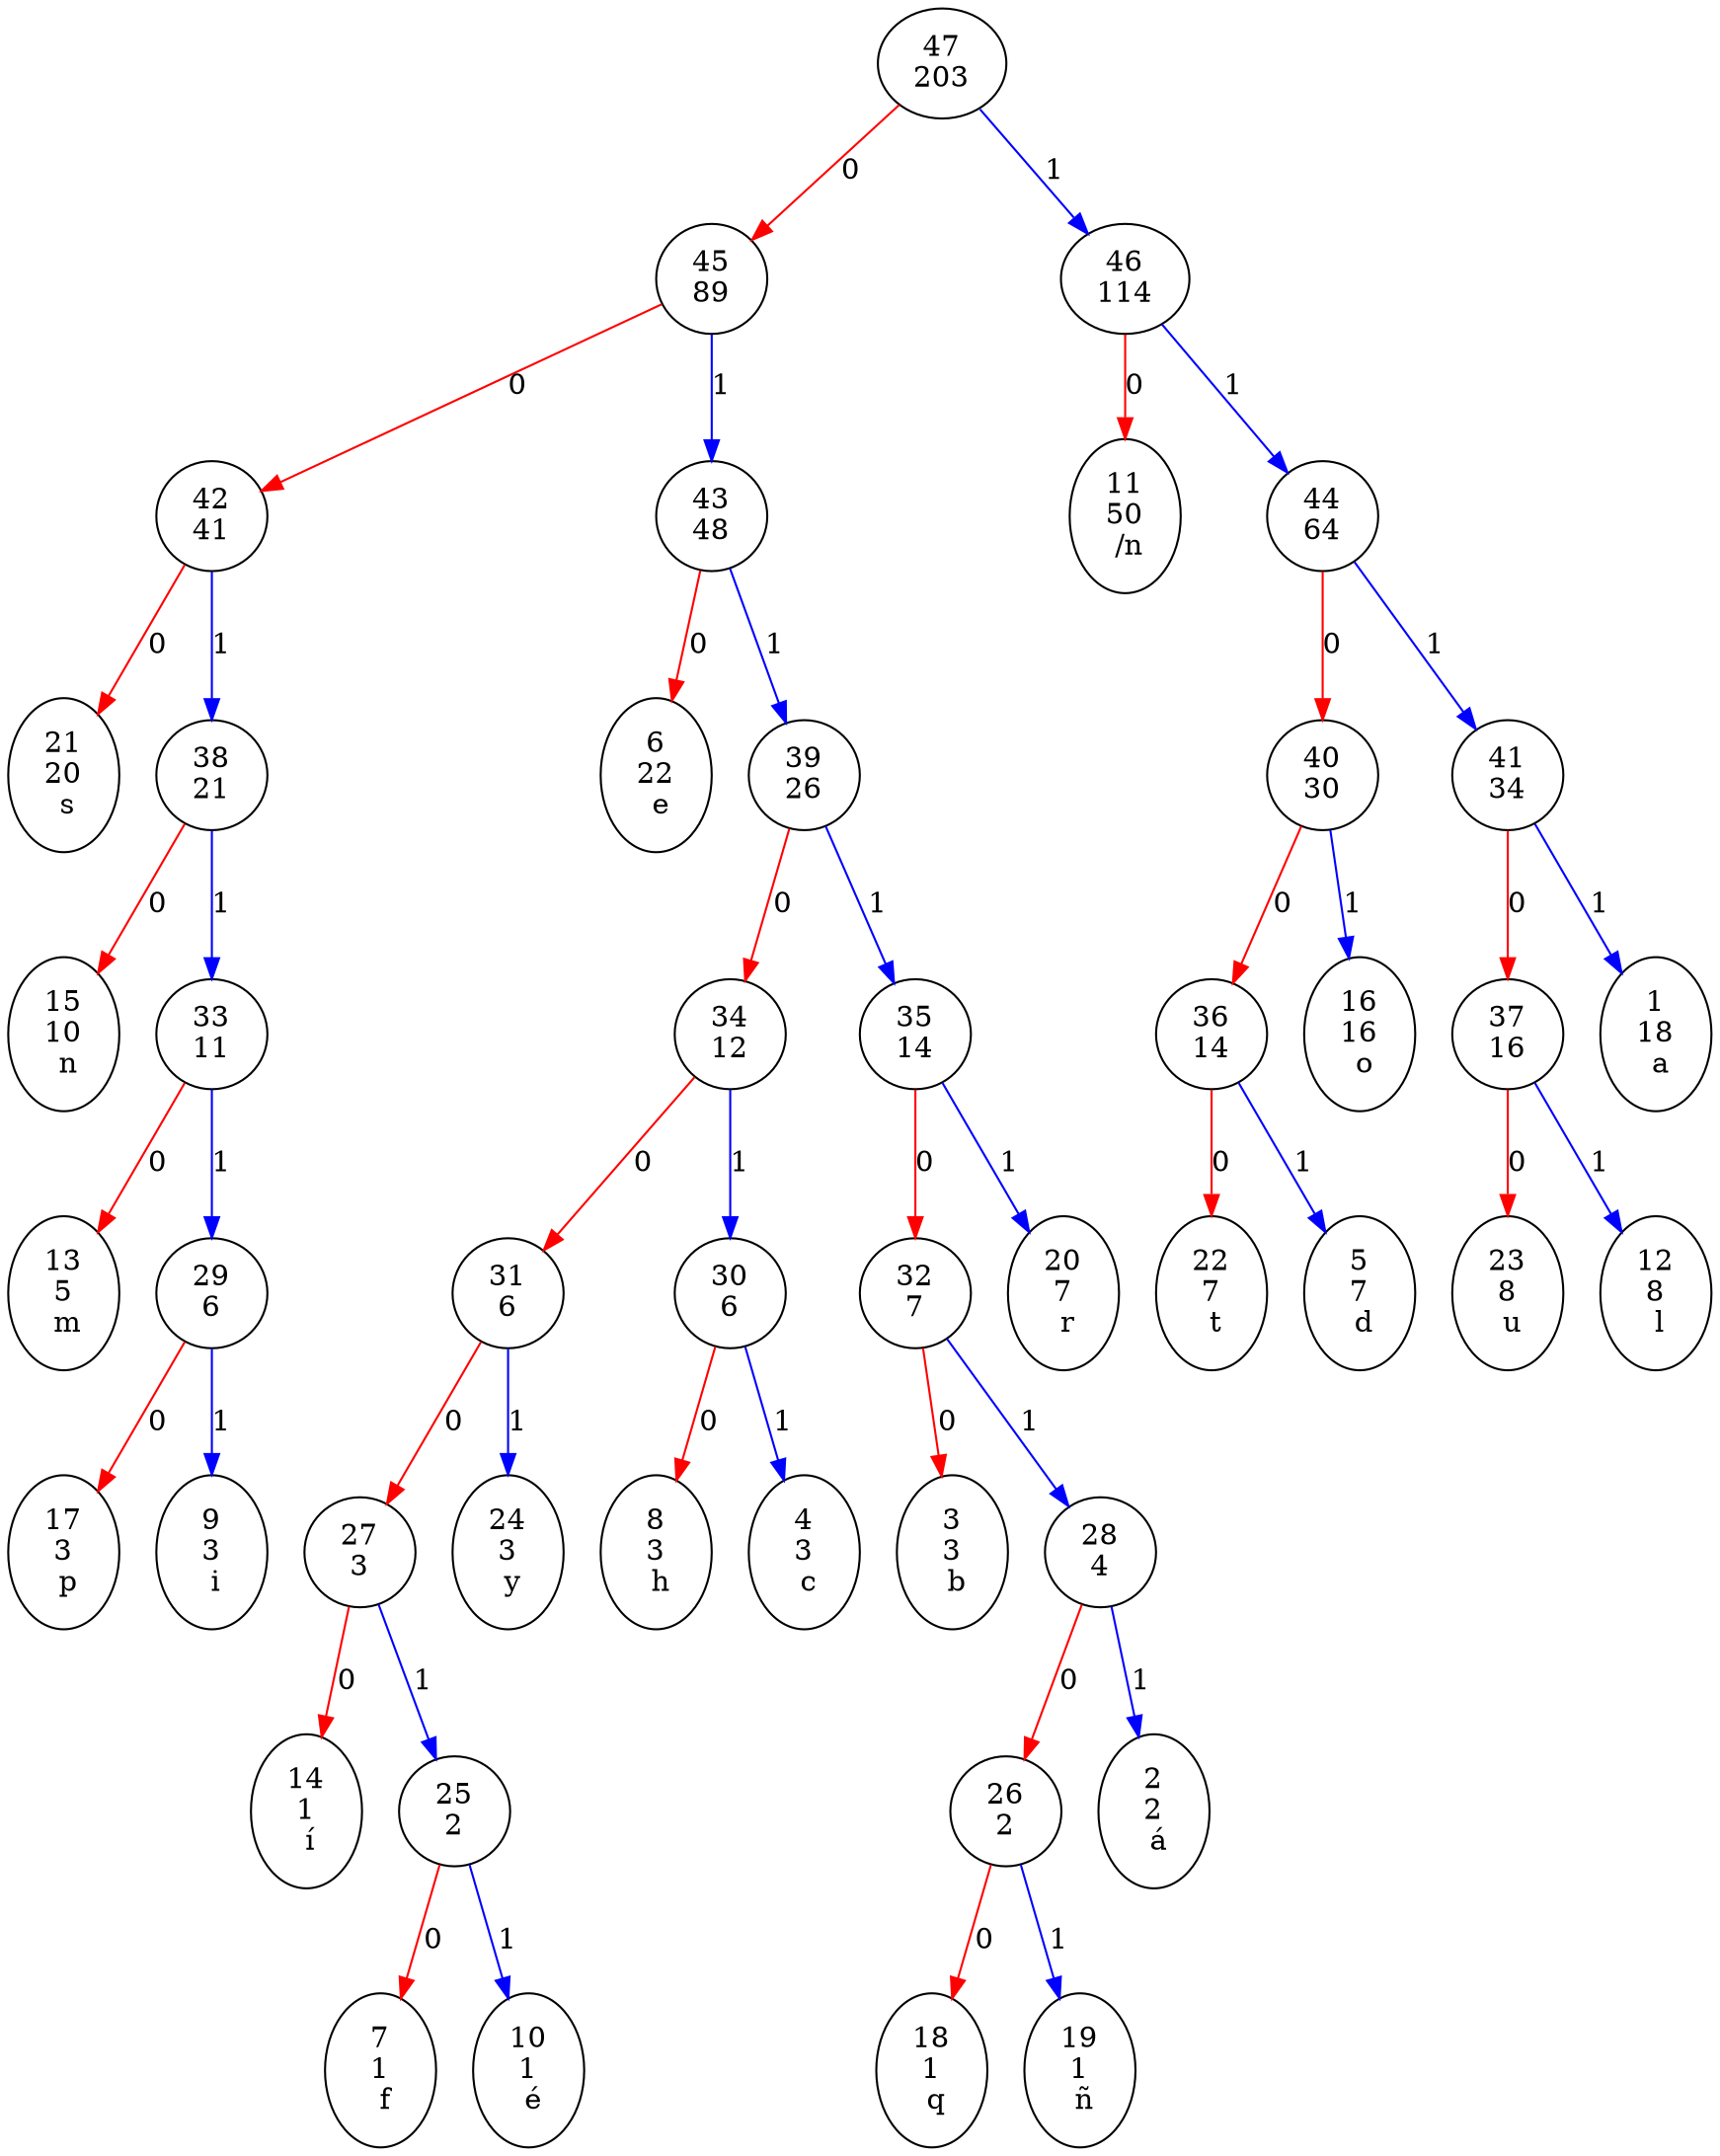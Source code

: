 ## Command to generate pdf:  dot -Tpdf test.dot -o test.pdf
digraph g {
 "47\n203" -> "45\n89" [color=red, label=0]
 "45\n89" -> "42\n41" [color=red, label=0]
 "42\n41" -> "21\n20\n s" [color=red, label=0]
 "42\n41" -> "38\n21" [color=blue, label=1]
 "38\n21" -> "15\n10\n n" [color=red, label=0]
 "38\n21" -> "33\n11" [color=blue, label=1]
 "33\n11" -> "13\n5\n m" [color=red, label=0]
 "33\n11" -> "29\n6" [color=blue, label=1]
 "29\n6" -> "17\n3\n p" [color=red, label=0]
 "29\n6" -> "9\n3\n i" [color=blue, label=1]
 "45\n89" -> "43\n48" [color=blue, label=1]
 "43\n48" -> "6\n22\n e" [color=red, label=0]
 "43\n48" -> "39\n26" [color=blue, label=1]
 "39\n26" -> "34\n12" [color=red, label=0]
 "34\n12" -> "31\n6" [color=red, label=0]
 "31\n6" -> "27\n3" [color=red, label=0]
 "27\n3" -> "14\n1\n í" [color=red, label=0]
 "27\n3" -> "25\n2" [color=blue, label=1]
 "25\n2" -> "7\n1\n f" [color=red, label=0]
 "25\n2" -> "10\n1\n é" [color=blue, label=1]
 "31\n6" -> "24\n3\n y" [color=blue, label=1]
 "34\n12" -> "30\n6" [color=blue, label=1]
 "30\n6" -> "8\n3\n h" [color=red, label=0]
 "30\n6" -> "4\n3\n c" [color=blue, label=1]
 "39\n26" -> "35\n14" [color=blue, label=1]
 "35\n14" -> "32\n7" [color=red, label=0]
 "32\n7" -> "3\n3\n b" [color=red, label=0]
 "32\n7" -> "28\n4" [color=blue, label=1]
 "28\n4" -> "26\n2" [color=red, label=0]
 "26\n2" -> "18\n1\n q" [color=red, label=0]
 "26\n2" -> "19\n1\n ñ" [color=blue, label=1]
 "28\n4" -> "2\n2\n á" [color=blue, label=1]
 "35\n14" -> "20\n7\n r" [color=blue, label=1]
 "47\n203" -> "46\n114" [color=blue, label=1]
 "46\n114" -> "11\n50\n /n" [color=red, label=0]
 "46\n114" -> "44\n64" [color=blue, label=1]
 "44\n64" -> "40\n30" [color=red, label=0]
 "40\n30" -> "36\n14" [color=red, label=0]
 "36\n14" -> "22\n7\n t" [color=red, label=0]
 "36\n14" -> "5\n7\n d" [color=blue, label=1]
 "40\n30" -> "16\n16\n o" [color=blue, label=1]
 "44\n64" -> "41\n34" [color=blue, label=1]
 "41\n34" -> "37\n16" [color=red, label=0]
 "37\n16" -> "23\n8\n u" [color=red, label=0]
 "37\n16" -> "12\n8\n l" [color=blue, label=1]
 "41\n34" -> "1\n18\n a" [color=blue, label=1]
}
